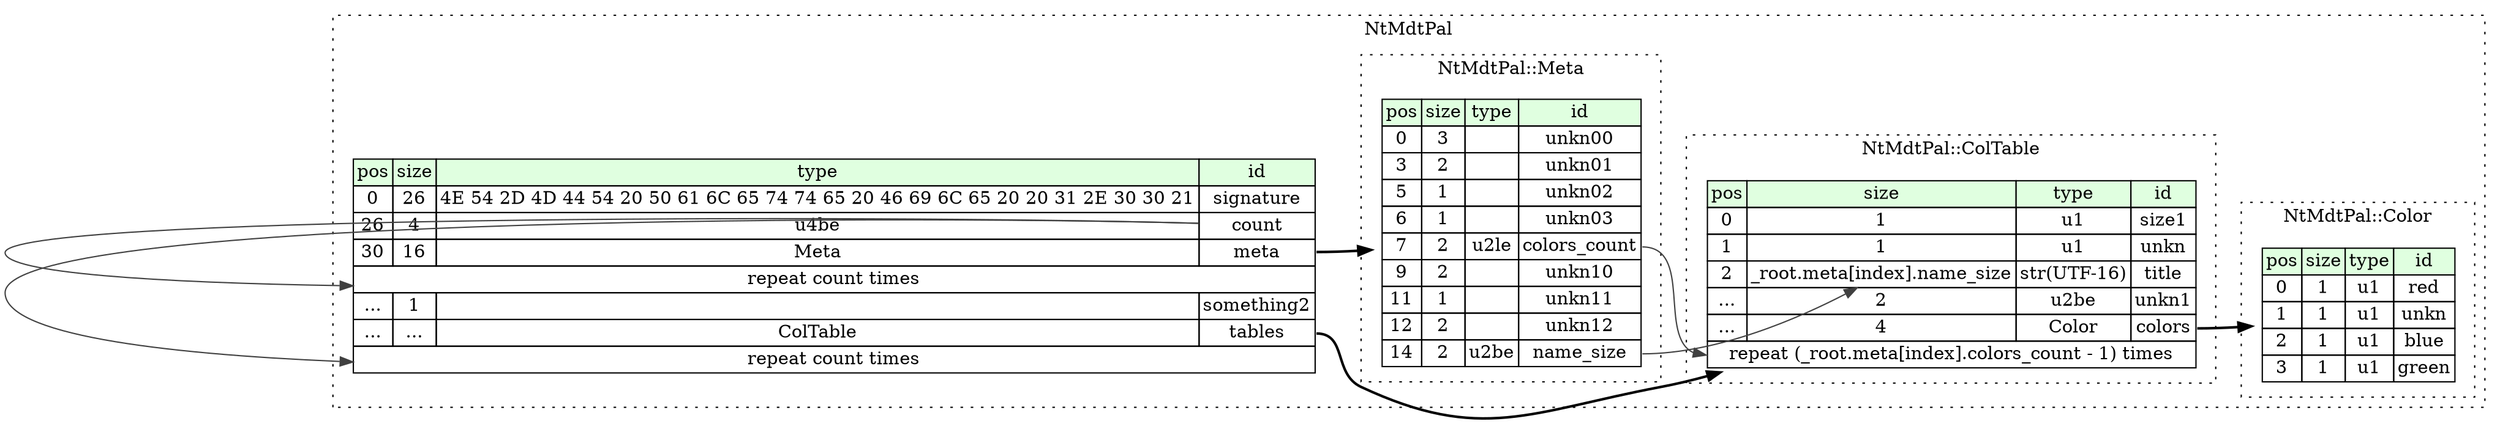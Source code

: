 digraph {
	rankdir=LR;
	node [shape=plaintext];
	subgraph cluster__nt_mdt_pal {
		label="NtMdtPal";
		graph[style=dotted];

		nt_mdt_pal__seq [label=<<TABLE BORDER="0" CELLBORDER="1" CELLSPACING="0">
			<TR><TD BGCOLOR="#E0FFE0">pos</TD><TD BGCOLOR="#E0FFE0">size</TD><TD BGCOLOR="#E0FFE0">type</TD><TD BGCOLOR="#E0FFE0">id</TD></TR>
			<TR><TD PORT="signature_pos">0</TD><TD PORT="signature_size">26</TD><TD>4E 54 2D 4D 44 54 20 50 61 6C 65 74 74 65 20 46 69 6C 65 20 20 31 2E 30 30 21</TD><TD PORT="signature_type">signature</TD></TR>
			<TR><TD PORT="count_pos">26</TD><TD PORT="count_size">4</TD><TD>u4be</TD><TD PORT="count_type">count</TD></TR>
			<TR><TD PORT="meta_pos">30</TD><TD PORT="meta_size">16</TD><TD>Meta</TD><TD PORT="meta_type">meta</TD></TR>
			<TR><TD COLSPAN="4" PORT="meta__repeat">repeat count times</TD></TR>
			<TR><TD PORT="something2_pos">...</TD><TD PORT="something2_size">1</TD><TD></TD><TD PORT="something2_type">something2</TD></TR>
			<TR><TD PORT="tables_pos">...</TD><TD PORT="tables_size">...</TD><TD>ColTable</TD><TD PORT="tables_type">tables</TD></TR>
			<TR><TD COLSPAN="4" PORT="tables__repeat">repeat count times</TD></TR>
		</TABLE>>];
		subgraph cluster__meta {
			label="NtMdtPal::Meta";
			graph[style=dotted];

			meta__seq [label=<<TABLE BORDER="0" CELLBORDER="1" CELLSPACING="0">
				<TR><TD BGCOLOR="#E0FFE0">pos</TD><TD BGCOLOR="#E0FFE0">size</TD><TD BGCOLOR="#E0FFE0">type</TD><TD BGCOLOR="#E0FFE0">id</TD></TR>
				<TR><TD PORT="unkn00_pos">0</TD><TD PORT="unkn00_size">3</TD><TD></TD><TD PORT="unkn00_type">unkn00</TD></TR>
				<TR><TD PORT="unkn01_pos">3</TD><TD PORT="unkn01_size">2</TD><TD></TD><TD PORT="unkn01_type">unkn01</TD></TR>
				<TR><TD PORT="unkn02_pos">5</TD><TD PORT="unkn02_size">1</TD><TD></TD><TD PORT="unkn02_type">unkn02</TD></TR>
				<TR><TD PORT="unkn03_pos">6</TD><TD PORT="unkn03_size">1</TD><TD></TD><TD PORT="unkn03_type">unkn03</TD></TR>
				<TR><TD PORT="colors_count_pos">7</TD><TD PORT="colors_count_size">2</TD><TD>u2le</TD><TD PORT="colors_count_type">colors_count</TD></TR>
				<TR><TD PORT="unkn10_pos">9</TD><TD PORT="unkn10_size">2</TD><TD></TD><TD PORT="unkn10_type">unkn10</TD></TR>
				<TR><TD PORT="unkn11_pos">11</TD><TD PORT="unkn11_size">1</TD><TD></TD><TD PORT="unkn11_type">unkn11</TD></TR>
				<TR><TD PORT="unkn12_pos">12</TD><TD PORT="unkn12_size">2</TD><TD></TD><TD PORT="unkn12_type">unkn12</TD></TR>
				<TR><TD PORT="name_size_pos">14</TD><TD PORT="name_size_size">2</TD><TD>u2be</TD><TD PORT="name_size_type">name_size</TD></TR>
			</TABLE>>];
		}
		subgraph cluster__color {
			label="NtMdtPal::Color";
			graph[style=dotted];

			color__seq [label=<<TABLE BORDER="0" CELLBORDER="1" CELLSPACING="0">
				<TR><TD BGCOLOR="#E0FFE0">pos</TD><TD BGCOLOR="#E0FFE0">size</TD><TD BGCOLOR="#E0FFE0">type</TD><TD BGCOLOR="#E0FFE0">id</TD></TR>
				<TR><TD PORT="red_pos">0</TD><TD PORT="red_size">1</TD><TD>u1</TD><TD PORT="red_type">red</TD></TR>
				<TR><TD PORT="unkn_pos">1</TD><TD PORT="unkn_size">1</TD><TD>u1</TD><TD PORT="unkn_type">unkn</TD></TR>
				<TR><TD PORT="blue_pos">2</TD><TD PORT="blue_size">1</TD><TD>u1</TD><TD PORT="blue_type">blue</TD></TR>
				<TR><TD PORT="green_pos">3</TD><TD PORT="green_size">1</TD><TD>u1</TD><TD PORT="green_type">green</TD></TR>
			</TABLE>>];
		}
		subgraph cluster__col_table {
			label="NtMdtPal::ColTable";
			graph[style=dotted];

			col_table__seq [label=<<TABLE BORDER="0" CELLBORDER="1" CELLSPACING="0">
				<TR><TD BGCOLOR="#E0FFE0">pos</TD><TD BGCOLOR="#E0FFE0">size</TD><TD BGCOLOR="#E0FFE0">type</TD><TD BGCOLOR="#E0FFE0">id</TD></TR>
				<TR><TD PORT="size1_pos">0</TD><TD PORT="size1_size">1</TD><TD>u1</TD><TD PORT="size1_type">size1</TD></TR>
				<TR><TD PORT="unkn_pos">1</TD><TD PORT="unkn_size">1</TD><TD>u1</TD><TD PORT="unkn_type">unkn</TD></TR>
				<TR><TD PORT="title_pos">2</TD><TD PORT="title_size">_root.meta[index].name_size</TD><TD>str(UTF-16)</TD><TD PORT="title_type">title</TD></TR>
				<TR><TD PORT="unkn1_pos">...</TD><TD PORT="unkn1_size">2</TD><TD>u2be</TD><TD PORT="unkn1_type">unkn1</TD></TR>
				<TR><TD PORT="colors_pos">...</TD><TD PORT="colors_size">4</TD><TD>Color</TD><TD PORT="colors_type">colors</TD></TR>
				<TR><TD COLSPAN="4" PORT="colors__repeat">repeat (_root.meta[index].colors_count - 1) times</TD></TR>
			</TABLE>>];
		}
	}
	nt_mdt_pal__seq:meta_type -> meta__seq [style=bold];
	nt_mdt_pal__seq:count_type -> nt_mdt_pal__seq:meta__repeat [color="#404040"];
	nt_mdt_pal__seq:tables_type -> col_table__seq [style=bold];
	nt_mdt_pal__seq:count_type -> nt_mdt_pal__seq:tables__repeat [color="#404040"];
	meta__seq:name_size_type -> col_table__seq:title_size [color="#404040"];
	col_table__seq:colors_type -> color__seq [style=bold];
	meta__seq:colors_count_type -> col_table__seq:colors__repeat [color="#404040"];
}
